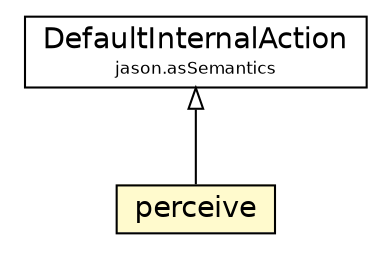 #!/usr/local/bin/dot
#
# Class diagram 
# Generated by UMLGraph version 5.1 (http://www.umlgraph.org/)
#

digraph G {
	edge [fontname="Helvetica",fontsize=10,labelfontname="Helvetica",labelfontsize=10];
	node [fontname="Helvetica",fontsize=10,shape=plaintext];
	nodesep=0.25;
	ranksep=0.5;
	// jason.asSemantics.DefaultInternalAction
	c55767 [label=<<table title="jason.asSemantics.DefaultInternalAction" border="0" cellborder="1" cellspacing="0" cellpadding="2" port="p" href="../asSemantics/DefaultInternalAction.html">
		<tr><td><table border="0" cellspacing="0" cellpadding="1">
<tr><td align="center" balign="center"> DefaultInternalAction </td></tr>
<tr><td align="center" balign="center"><font point-size="8.0"> jason.asSemantics </font></td></tr>
		</table></td></tr>
		</table>>, fontname="Helvetica", fontcolor="black", fontsize=14.0];
	// jason.stdlib.perceive
	c55945 [label=<<table title="jason.stdlib.perceive" border="0" cellborder="1" cellspacing="0" cellpadding="2" port="p" bgcolor="lemonChiffon" href="./perceive.html">
		<tr><td><table border="0" cellspacing="0" cellpadding="1">
<tr><td align="center" balign="center"> perceive </td></tr>
		</table></td></tr>
		</table>>, fontname="Helvetica", fontcolor="black", fontsize=14.0];
	//jason.stdlib.perceive extends jason.asSemantics.DefaultInternalAction
	c55767:p -> c55945:p [dir=back,arrowtail=empty];
}

